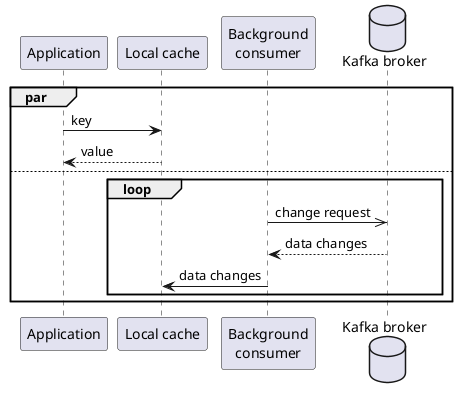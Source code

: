 @startuml
skinparam shadowing false


database "Kafka broker" order 10

par
Application -> "Local cache": key
"Local cache" --> Application: value

else
loop
  "Background\nconsumer" ->> "Kafka broker": change request
  "Kafka broker" --> "Background\nconsumer": data changes
  "Background\nconsumer" -> "Local cache": data changes
end
end



@enduml